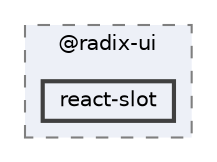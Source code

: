 digraph "C:/Users/arisc/OneDrive/Documents/GitHub/FINAL/EcoEats-Project/node_modules/@radix-ui/react-slot"
{
 // LATEX_PDF_SIZE
  bgcolor="transparent";
  edge [fontname=Helvetica,fontsize=10,labelfontname=Helvetica,labelfontsize=10];
  node [fontname=Helvetica,fontsize=10,shape=box,height=0.2,width=0.4];
  compound=true
  subgraph clusterdir_ab62ad447ec992f2fe79c76b760e4d1f {
    graph [ bgcolor="#edf0f7", pencolor="grey50", label="@radix-ui", fontname=Helvetica,fontsize=10 style="filled,dashed", URL="dir_ab62ad447ec992f2fe79c76b760e4d1f.html",tooltip=""]
  dir_1492da0159536acf6470ab6d5e8fe367 [label="react-slot", fillcolor="#edf0f7", color="grey25", style="filled,bold", URL="dir_1492da0159536acf6470ab6d5e8fe367.html",tooltip=""];
  }
}
